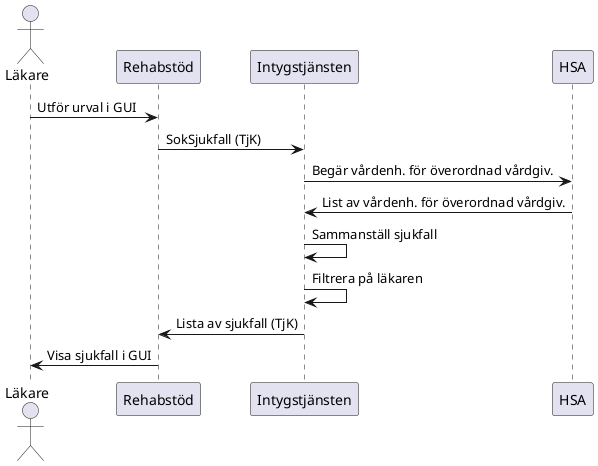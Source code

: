 @startuml
actor Läkare
Läkare -> Rehabstöd: Utför urval i GUI
Rehabstöd -> Intygstjänsten: SokSjukfall (TjK)
Intygstjänsten -> HSA: Begär vårdenh. för överordnad vårdgiv.
HSA -> Intygstjänsten: List av vårdenh. för överordnad vårdgiv.
Intygstjänsten -> Intygstjänsten: Sammanställ sjukfall
Intygstjänsten -> Intygstjänsten: Filtrera på läkaren
Intygstjänsten -> Rehabstöd: Lista av sjukfall (TjK)
Rehabstöd -> Läkare: Visa sjukfall i GUI
@enduml
